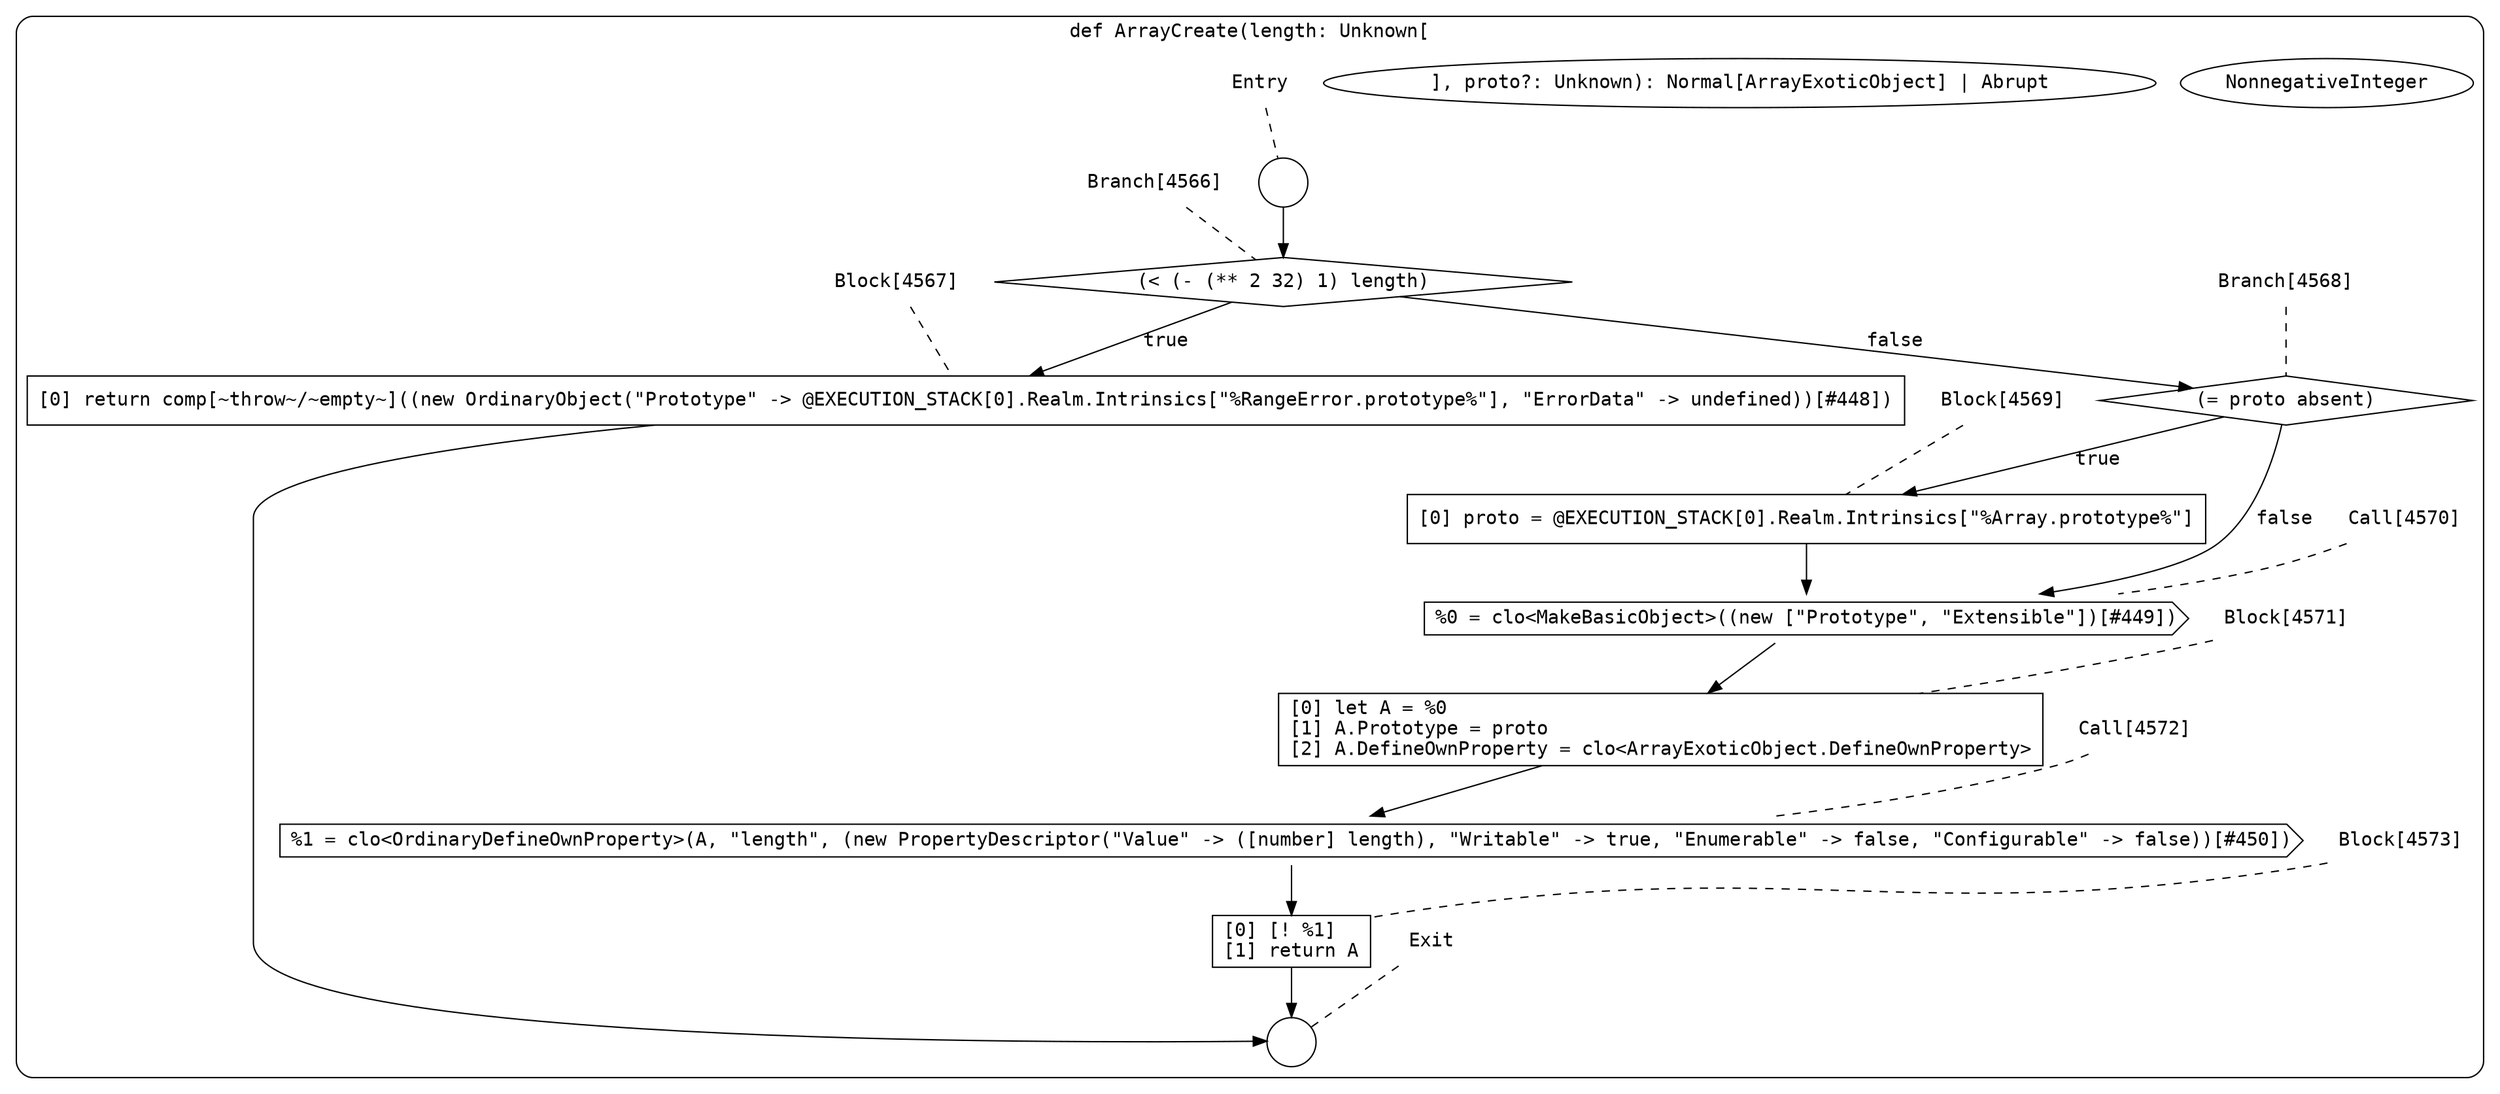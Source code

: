 digraph {
  graph [fontname = "Consolas"]
  node [fontname = "Consolas"]
  edge [fontname = "Consolas"]
  subgraph cluster1106 {
    label = "def ArrayCreate(length: Unknown["NonnegativeInteger"], proto?: Unknown): Normal[ArrayExoticObject] | Abrupt"
    style = rounded
    cluster1106_entry_name [shape=none, label=<<font color="black">Entry</font>>]
    cluster1106_entry_name -> cluster1106_entry [arrowhead=none, color="black", style=dashed]
    cluster1106_entry [shape=circle label=" " color="black" fillcolor="white" style=filled]
    cluster1106_entry -> node4566 [color="black"]
    cluster1106_exit_name [shape=none, label=<<font color="black">Exit</font>>]
    cluster1106_exit_name -> cluster1106_exit [arrowhead=none, color="black", style=dashed]
    cluster1106_exit [shape=circle label=" " color="black" fillcolor="white" style=filled]
    node4566_name [shape=none, label=<<font color="black">Branch[4566]</font>>]
    node4566_name -> node4566 [arrowhead=none, color="black", style=dashed]
    node4566 [shape=diamond, label=<<font color="black">(&lt; (- (** 2 32) 1) length)</font>> color="black" fillcolor="white", style=filled]
    node4566 -> node4567 [label=<<font color="black">true</font>> color="black"]
    node4566 -> node4568 [label=<<font color="black">false</font>> color="black"]
    node4567_name [shape=none, label=<<font color="black">Block[4567]</font>>]
    node4567_name -> node4567 [arrowhead=none, color="black", style=dashed]
    node4567 [shape=box, label=<<font color="black">[0] return comp[~throw~/~empty~]((new OrdinaryObject(&quot;Prototype&quot; -&gt; @EXECUTION_STACK[0].Realm.Intrinsics[&quot;%RangeError.prototype%&quot;], &quot;ErrorData&quot; -&gt; undefined))[#448])<BR ALIGN="LEFT"/></font>> color="black" fillcolor="white", style=filled]
    node4567 -> cluster1106_exit [color="black"]
    node4568_name [shape=none, label=<<font color="black">Branch[4568]</font>>]
    node4568_name -> node4568 [arrowhead=none, color="black", style=dashed]
    node4568 [shape=diamond, label=<<font color="black">(= proto absent)</font>> color="black" fillcolor="white", style=filled]
    node4568 -> node4569 [label=<<font color="black">true</font>> color="black"]
    node4568 -> node4570 [label=<<font color="black">false</font>> color="black"]
    node4569_name [shape=none, label=<<font color="black">Block[4569]</font>>]
    node4569_name -> node4569 [arrowhead=none, color="black", style=dashed]
    node4569 [shape=box, label=<<font color="black">[0] proto = @EXECUTION_STACK[0].Realm.Intrinsics[&quot;%Array.prototype%&quot;]<BR ALIGN="LEFT"/></font>> color="black" fillcolor="white", style=filled]
    node4569 -> node4570 [color="black"]
    node4570_name [shape=none, label=<<font color="black">Call[4570]</font>>]
    node4570_name -> node4570 [arrowhead=none, color="black", style=dashed]
    node4570 [shape=cds, label=<<font color="black">%0 = clo&lt;MakeBasicObject&gt;((new [&quot;Prototype&quot;, &quot;Extensible&quot;])[#449])</font>> color="black" fillcolor="white", style=filled]
    node4570 -> node4571 [color="black"]
    node4571_name [shape=none, label=<<font color="black">Block[4571]</font>>]
    node4571_name -> node4571 [arrowhead=none, color="black", style=dashed]
    node4571 [shape=box, label=<<font color="black">[0] let A = %0<BR ALIGN="LEFT"/>[1] A.Prototype = proto<BR ALIGN="LEFT"/>[2] A.DefineOwnProperty = clo&lt;ArrayExoticObject.DefineOwnProperty&gt;<BR ALIGN="LEFT"/></font>> color="black" fillcolor="white", style=filled]
    node4571 -> node4572 [color="black"]
    node4572_name [shape=none, label=<<font color="black">Call[4572]</font>>]
    node4572_name -> node4572 [arrowhead=none, color="black", style=dashed]
    node4572 [shape=cds, label=<<font color="black">%1 = clo&lt;OrdinaryDefineOwnProperty&gt;(A, &quot;length&quot;, (new PropertyDescriptor(&quot;Value&quot; -&gt; ([number] length), &quot;Writable&quot; -&gt; true, &quot;Enumerable&quot; -&gt; false, &quot;Configurable&quot; -&gt; false))[#450])</font>> color="black" fillcolor="white", style=filled]
    node4572 -> node4573 [color="black"]
    node4573_name [shape=none, label=<<font color="black">Block[4573]</font>>]
    node4573_name -> node4573 [arrowhead=none, color="black", style=dashed]
    node4573 [shape=box, label=<<font color="black">[0] [! %1]<BR ALIGN="LEFT"/>[1] return A<BR ALIGN="LEFT"/></font>> color="black" fillcolor="white", style=filled]
    node4573 -> cluster1106_exit [color="black"]
  }
}